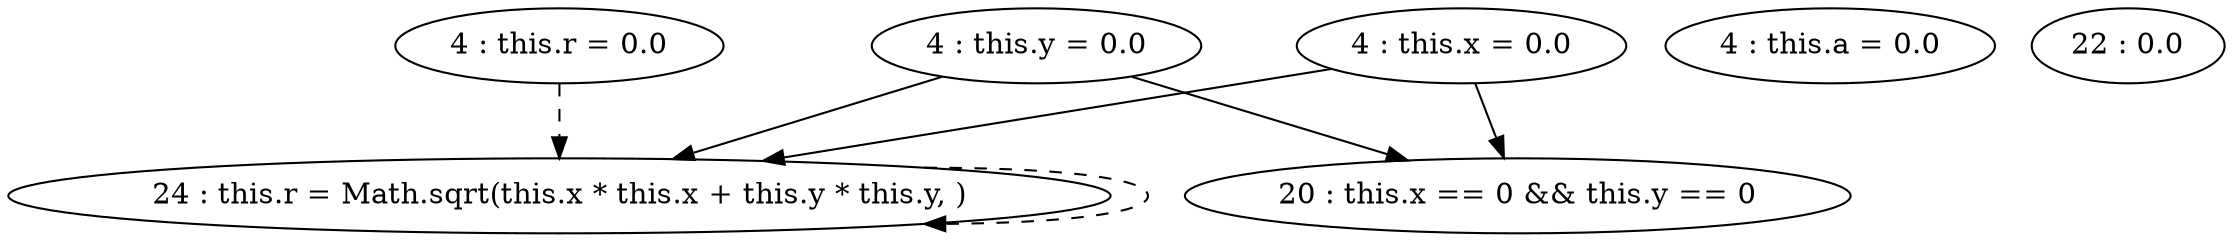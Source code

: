 digraph G {
"4 : this.x = 0.0"
"4 : this.x = 0.0" -> "24 : this.r = Math.sqrt(this.x * this.x + this.y * this.y, )"
"4 : this.x = 0.0" -> "20 : this.x == 0 && this.y == 0"
"4 : this.y = 0.0"
"4 : this.y = 0.0" -> "24 : this.r = Math.sqrt(this.x * this.x + this.y * this.y, )"
"4 : this.y = 0.0" -> "20 : this.x == 0 && this.y == 0"
"4 : this.r = 0.0"
"4 : this.r = 0.0" -> "24 : this.r = Math.sqrt(this.x * this.x + this.y * this.y, )" [style=dashed]
"4 : this.a = 0.0"
"20 : this.x == 0 && this.y == 0"
"22 : 0.0"
"24 : this.r = Math.sqrt(this.x * this.x + this.y * this.y, )"
"24 : this.r = Math.sqrt(this.x * this.x + this.y * this.y, )" -> "24 : this.r = Math.sqrt(this.x * this.x + this.y * this.y, )" [style=dashed]
}